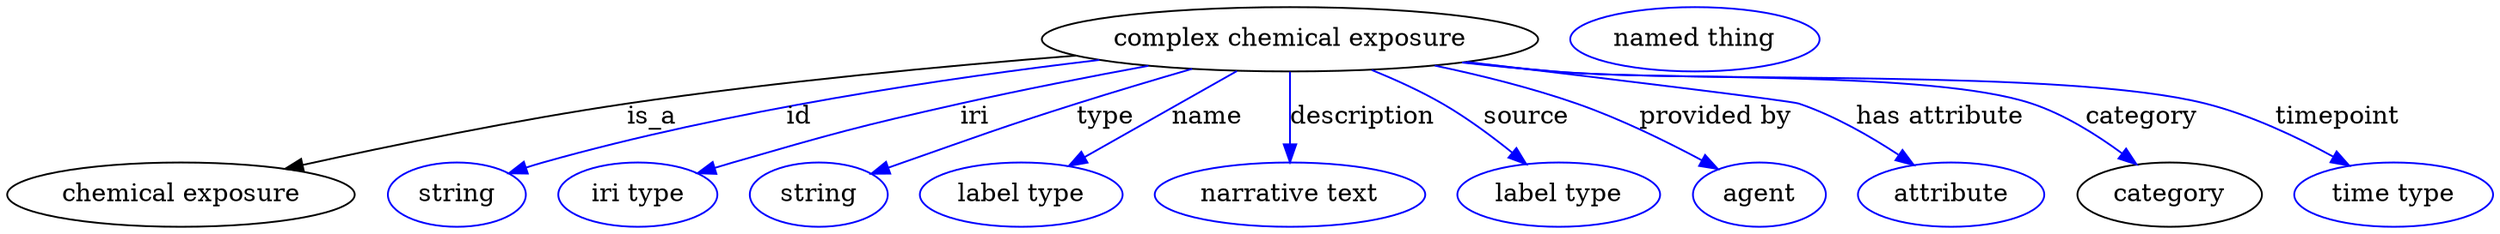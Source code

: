 digraph {
	graph [bb="0,0,1385.1,123"];
	node [label="\N"];
	"complex chemical exposure"	[height=0.5,
		label="complex chemical exposure",
		pos="714.84,105",
		width=3.8455];
	"chemical exposure"	[height=0.5,
		pos="96.841,18",
		width=2.69];
	"complex chemical exposure" -> "chemical exposure"	[label=is_a,
		lp="358.84,61.5",
		pos="e,154.67,32.444 595.32,95.883 522.66,90.157 428.14,81.302 344.84,69 283.46,59.935 214.3,45.649 164.64,34.664"];
	id	[color=blue,
		height=0.5,
		label=string,
		pos="249.84,18",
		width=1.0652];
	"complex chemical exposure" -> id	[color=blue,
		label=id,
		lp="440.84,61.5",
		pos="e,278.84,29.948 608.42,93.43 523.28,83.359 401.42,65.307 297.84,36 294.74,35.121 291.54,34.148 288.34,33.124",
		style=solid];
	iri	[color=blue,
		height=0.5,
		label="iri type",
		pos="350.84,18",
		width=1.2277];
	"complex chemical exposure" -> iri	[color=blue,
		label=iri,
		lp="538.84,61.5",
		pos="e,384.47,29.865 635.8,90.187 603.2,84.172 565.1,76.735 530.84,69 474.37,56.251 460.47,52.03 404.84,36 401.33,34.988 397.7,33.911 \
394.06,32.81",
		style=solid];
	type	[color=blue,
		height=0.5,
		label=string,
		pos="451.84,18",
		width=1.0652];
	"complex chemical exposure" -> type	[color=blue,
		label=type,
		lp="611.84,61.5",
		pos="e,481.14,29.697 660.19,88.447 639.92,82.542 616.78,75.638 595.84,69 552.43,55.239 541.81,51.079 498.84,36 496.15,35.057 493.38,34.077 \
490.6,33.084",
		style=solid];
	name	[color=blue,
		height=0.5,
		label="label type",
		pos="564.84,18",
		width=1.5707];
	"complex chemical exposure" -> name	[color=blue,
		label=name,
		lp="668.84,61.5",
		pos="e,591.4,34.049 685.21,87.207 660.77,73.357 626.03,53.674 600.15,39.01",
		style=solid];
	description	[color=blue,
		height=0.5,
		label="narrative text",
		pos="714.84,18",
		width=2.0943];
	"complex chemical exposure" -> description	[color=blue,
		label=description,
		lp="755.34,61.5",
		pos="e,714.84,36.175 714.84,86.799 714.84,75.163 714.84,59.548 714.84,46.237",
		style=solid];
	source	[color=blue,
		height=0.5,
		label="label type",
		pos="864.84,18",
		width=1.5707];
	"complex chemical exposure" -> source	[color=blue,
		label=source,
		lp="846.84,61.5",
		pos="e,846.72,35.051 760.46,87.809 773.52,82.489 787.54,76.096 799.84,69 813.44,61.158 827.38,50.798 838.84,41.543",
		style=solid];
	"provided by"	[color=blue,
		height=0.5,
		label=agent,
		pos="976.84,18",
		width=1.0291];
	"complex chemical exposure" -> "provided by"	[color=blue,
		label="provided by",
		lp="952.34,61.5",
		pos="e,953.63,32.385 795.65,90.265 821.33,84.859 849.6,77.802 874.84,69 899.12,60.534 925.12,47.726 944.79,37.192",
		style=solid];
	"has attribute"	[color=blue,
		height=0.5,
		label=attribute,
		pos="1083.8,18",
		width=1.4443];
	"complex chemical exposure" -> "has attribute"	[color=blue,
		label="has attribute",
		lp="1077.8,61.5",
		pos="e,1063,34.549 813.58,92.303 893.78,82.73 994.34,70.527 998.84,69 1018.5,62.331 1038.6,50.768 1054.3,40.441",
		style=solid];
	category	[height=0.5,
		pos="1204.8,18",
		width=1.4263];
	"complex chemical exposure" -> category	[color=blue,
		label=category,
		lp="1190.3,61.5",
		pos="e,1186.6,34.929 812.03,92.096 828.64,90.253 845.72,88.474 861.84,87 921.06,81.583 1072.5,87.967 1128.8,69 1146.8,62.951 1164.6,51.576 \
1178.5,41.203",
		style=solid];
	timepoint	[color=blue,
		height=0.5,
		label="time type",
		pos="1329.8,18",
		width=1.5346];
	"complex chemical exposure" -> timepoint	[color=blue,
		label=timepoint,
		lp="1298.8,61.5",
		pos="e,1305.3,34.29 810.83,91.98 827.8,90.117 845.33,88.362 861.84,87 942.56,80.344 1147.3,88.941 1225.8,69 1250.6,62.698 1276.6,50.232 \
1296.4,39.325",
		style=solid];
	"named thing_category"	[color=blue,
		height=0.5,
		label="named thing",
		pos="940.84,105",
		width=1.9318];
}
